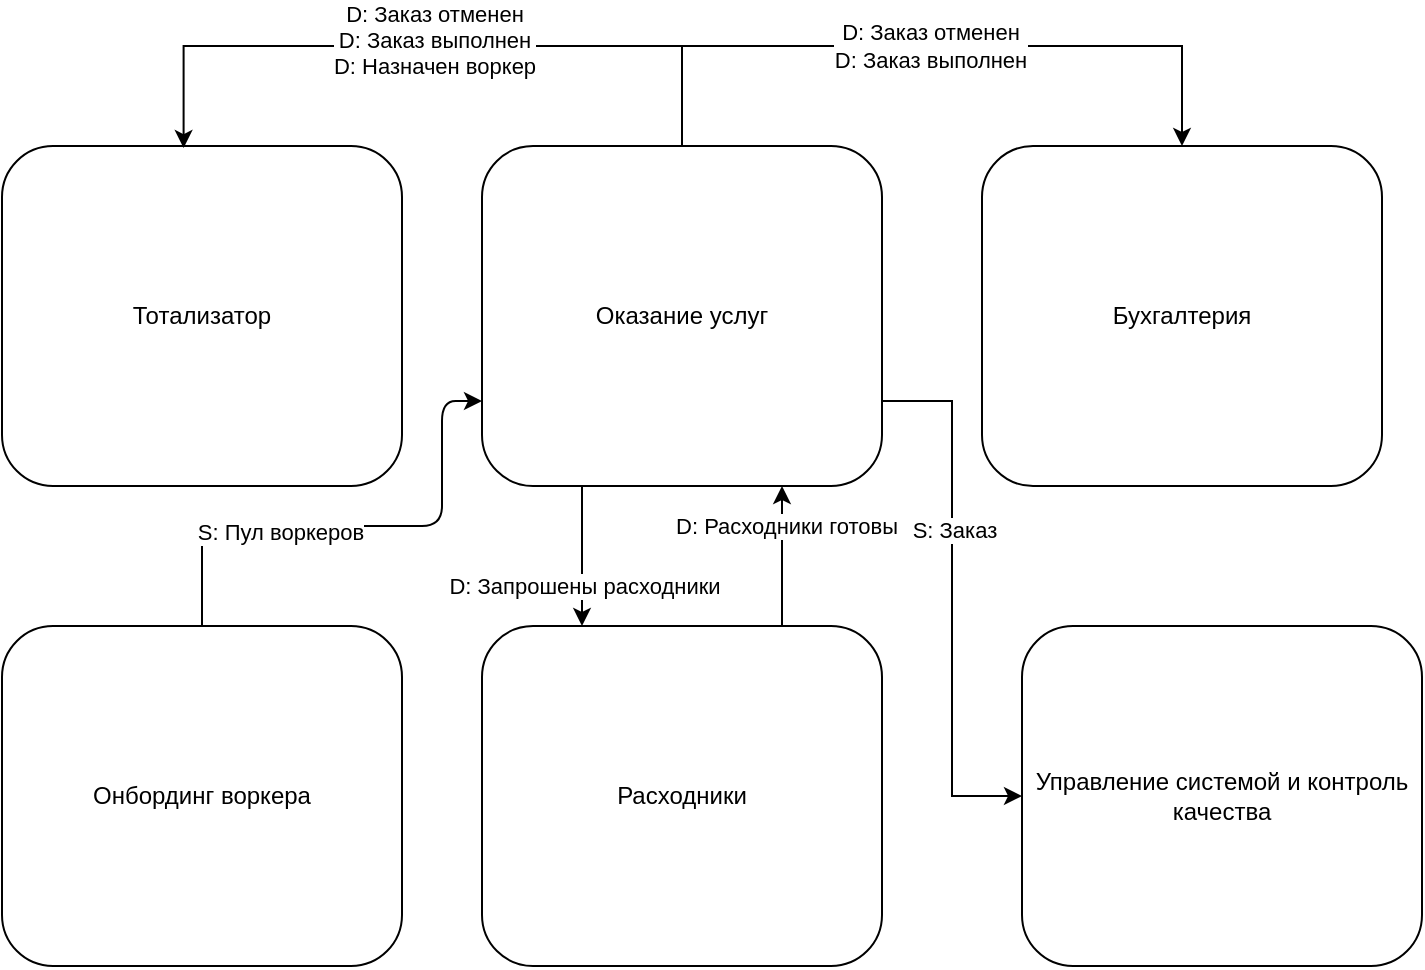 <mxfile version="22.1.2" type="device">
  <diagram name="Page-1" id="6-ypodGU4imuhWLOmmUE">
    <mxGraphModel dx="1301" dy="737" grid="1" gridSize="10" guides="1" tooltips="1" connect="1" arrows="1" fold="1" page="1" pageScale="1" pageWidth="1169" pageHeight="827" math="0" shadow="0">
      <root>
        <mxCell id="0" />
        <mxCell id="1" parent="0" />
        <mxCell id="wig7u1WO7MASWXM3mxRy-1" style="edgeStyle=orthogonalEdgeStyle;rounded=0;orthogonalLoop=1;jettySize=auto;html=1;exitX=0.5;exitY=0;exitDx=0;exitDy=0;entryX=0.5;entryY=0;entryDx=0;entryDy=0;" parent="1" source="wig7u1WO7MASWXM3mxRy-5" target="wig7u1WO7MASWXM3mxRy-7" edge="1">
          <mxGeometry relative="1" as="geometry">
            <Array as="points">
              <mxPoint x="350" y="30" />
              <mxPoint x="600" y="30" />
            </Array>
          </mxGeometry>
        </mxCell>
        <mxCell id="wig7u1WO7MASWXM3mxRy-2" value="D: Заказ отменен&lt;br&gt;D: Заказ выполнен" style="edgeLabel;html=1;align=center;verticalAlign=middle;resizable=0;points=[];" parent="wig7u1WO7MASWXM3mxRy-1" vertex="1" connectable="0">
          <mxGeometry x="-0.007" relative="1" as="geometry">
            <mxPoint as="offset" />
          </mxGeometry>
        </mxCell>
        <mxCell id="wig7u1WO7MASWXM3mxRy-3" style="edgeStyle=orthogonalEdgeStyle;rounded=0;orthogonalLoop=1;jettySize=auto;html=1;exitX=0.25;exitY=1;exitDx=0;exitDy=0;entryX=0.25;entryY=0;entryDx=0;entryDy=0;" parent="1" source="wig7u1WO7MASWXM3mxRy-5" target="wig7u1WO7MASWXM3mxRy-9" edge="1">
          <mxGeometry relative="1" as="geometry" />
        </mxCell>
        <mxCell id="kSisjSJwLkDmyyiBKS7h-2" value="D: Запрошены расходники" style="edgeLabel;html=1;align=center;verticalAlign=middle;resizable=0;points=[];" parent="wig7u1WO7MASWXM3mxRy-3" vertex="1" connectable="0">
          <mxGeometry x="0.255" y="1" relative="1" as="geometry">
            <mxPoint y="6" as="offset" />
          </mxGeometry>
        </mxCell>
        <mxCell id="wig7u1WO7MASWXM3mxRy-4" style="edgeStyle=orthogonalEdgeStyle;rounded=0;orthogonalLoop=1;jettySize=auto;html=1;exitX=1;exitY=0.75;exitDx=0;exitDy=0;entryX=0;entryY=0.5;entryDx=0;entryDy=0;" parent="1" source="wig7u1WO7MASWXM3mxRy-5" target="wig7u1WO7MASWXM3mxRy-10" edge="1">
          <mxGeometry relative="1" as="geometry" />
        </mxCell>
        <mxCell id="kSisjSJwLkDmyyiBKS7h-1" value="S: Заказ" style="edgeLabel;html=1;align=center;verticalAlign=middle;resizable=0;points=[];" parent="wig7u1WO7MASWXM3mxRy-4" vertex="1" connectable="0">
          <mxGeometry x="-0.258" y="1" relative="1" as="geometry">
            <mxPoint as="offset" />
          </mxGeometry>
        </mxCell>
        <mxCell id="Ps90P_jmlQ-kuzegIhGD-1" style="edgeStyle=orthogonalEdgeStyle;rounded=1;orthogonalLoop=1;jettySize=auto;html=1;exitX=0;exitY=0.75;exitDx=0;exitDy=0;startArrow=classic;startFill=1;endArrow=none;endFill=0;entryX=0.5;entryY=0;entryDx=0;entryDy=0;" edge="1" parent="1" source="wig7u1WO7MASWXM3mxRy-5" target="-GNpE_ClzCmvl6oZTril-1">
          <mxGeometry relative="1" as="geometry">
            <Array as="points">
              <mxPoint x="230" y="207" />
              <mxPoint x="230" y="270" />
              <mxPoint x="110" y="270" />
            </Array>
          </mxGeometry>
        </mxCell>
        <mxCell id="Ps90P_jmlQ-kuzegIhGD-2" value="S: Пул воркеров" style="edgeLabel;html=1;align=center;verticalAlign=middle;resizable=0;points=[];" vertex="1" connectable="0" parent="Ps90P_jmlQ-kuzegIhGD-1">
          <mxGeometry x="0.298" y="3" relative="1" as="geometry">
            <mxPoint as="offset" />
          </mxGeometry>
        </mxCell>
        <mxCell id="wig7u1WO7MASWXM3mxRy-5" value="Оказание услуг" style="rounded=1;whiteSpace=wrap;html=1;" parent="1" vertex="1">
          <mxGeometry x="250" y="80" width="200" height="170" as="geometry" />
        </mxCell>
        <mxCell id="wig7u1WO7MASWXM3mxRy-6" value="Тотализатор" style="rounded=1;whiteSpace=wrap;html=1;" parent="1" vertex="1">
          <mxGeometry x="10" y="80" width="200" height="170" as="geometry" />
        </mxCell>
        <mxCell id="wig7u1WO7MASWXM3mxRy-7" value="Бухгалтерия" style="rounded=1;whiteSpace=wrap;html=1;" parent="1" vertex="1">
          <mxGeometry x="500" y="80" width="200" height="170" as="geometry" />
        </mxCell>
        <mxCell id="wig7u1WO7MASWXM3mxRy-8" style="edgeStyle=orthogonalEdgeStyle;rounded=0;orthogonalLoop=1;jettySize=auto;html=1;exitX=0.75;exitY=0;exitDx=0;exitDy=0;entryX=0.75;entryY=1;entryDx=0;entryDy=0;" parent="1" source="wig7u1WO7MASWXM3mxRy-9" target="wig7u1WO7MASWXM3mxRy-5" edge="1">
          <mxGeometry relative="1" as="geometry" />
        </mxCell>
        <mxCell id="XCZBwA6eG8tTzS6Fq9rE-1" value="D: Расходники готовы" style="edgeLabel;html=1;align=center;verticalAlign=middle;resizable=0;points=[];" parent="wig7u1WO7MASWXM3mxRy-8" vertex="1" connectable="0">
          <mxGeometry x="-0.427" y="-2" relative="1" as="geometry">
            <mxPoint y="-30" as="offset" />
          </mxGeometry>
        </mxCell>
        <mxCell id="wig7u1WO7MASWXM3mxRy-9" value="Расходники" style="rounded=1;whiteSpace=wrap;html=1;" parent="1" vertex="1">
          <mxGeometry x="250" y="320" width="200" height="170" as="geometry" />
        </mxCell>
        <mxCell id="wig7u1WO7MASWXM3mxRy-10" value="Управление системой и контроль качества" style="rounded=1;whiteSpace=wrap;html=1;" parent="1" vertex="1">
          <mxGeometry x="520" y="320" width="200" height="170" as="geometry" />
        </mxCell>
        <mxCell id="wig7u1WO7MASWXM3mxRy-11" style="edgeStyle=orthogonalEdgeStyle;rounded=0;orthogonalLoop=1;jettySize=auto;html=1;exitX=0.5;exitY=0;exitDx=0;exitDy=0;entryX=0.454;entryY=0.006;entryDx=0;entryDy=0;entryPerimeter=0;" parent="1" source="wig7u1WO7MASWXM3mxRy-5" target="wig7u1WO7MASWXM3mxRy-6" edge="1">
          <mxGeometry relative="1" as="geometry">
            <Array as="points">
              <mxPoint x="350" y="30" />
              <mxPoint x="101" y="30" />
            </Array>
          </mxGeometry>
        </mxCell>
        <mxCell id="wig7u1WO7MASWXM3mxRy-12" value="D: Заказ отменен&lt;br&gt;D: Заказ выполнен&lt;br&gt;D: Назначен воркер" style="edgeLabel;html=1;align=center;verticalAlign=middle;resizable=0;points=[];" parent="wig7u1WO7MASWXM3mxRy-11" vertex="1" connectable="0">
          <mxGeometry x="-0.006" y="-3" relative="1" as="geometry">
            <mxPoint as="offset" />
          </mxGeometry>
        </mxCell>
        <mxCell id="-GNpE_ClzCmvl6oZTril-1" value="Онбординг воркера" style="rounded=1;whiteSpace=wrap;html=1;" parent="1" vertex="1">
          <mxGeometry x="10" y="320" width="200" height="170" as="geometry" />
        </mxCell>
      </root>
    </mxGraphModel>
  </diagram>
</mxfile>
